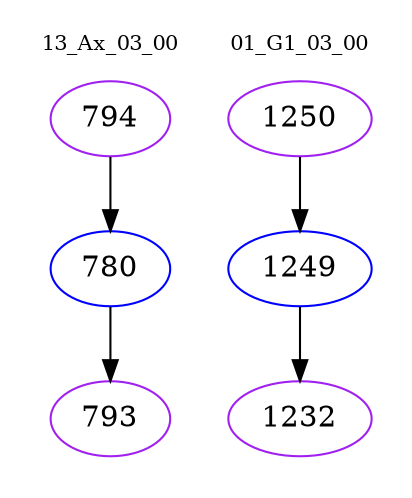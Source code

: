 digraph{
subgraph cluster_0 {
color = white
label = "13_Ax_03_00";
fontsize=10;
T0_794 [label="794", color="purple"]
T0_794 -> T0_780 [color="black"]
T0_780 [label="780", color="blue"]
T0_780 -> T0_793 [color="black"]
T0_793 [label="793", color="purple"]
}
subgraph cluster_1 {
color = white
label = "01_G1_03_00";
fontsize=10;
T1_1250 [label="1250", color="purple"]
T1_1250 -> T1_1249 [color="black"]
T1_1249 [label="1249", color="blue"]
T1_1249 -> T1_1232 [color="black"]
T1_1232 [label="1232", color="purple"]
}
}
